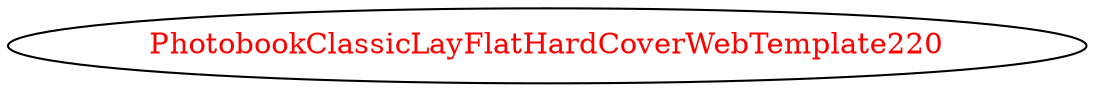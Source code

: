 digraph dependencyGraph {
 concentrate=true;
 ranksep="2.0";
 rankdir="LR"; 
 splines="ortho";
"PhotobookClassicLayFlatHardCoverWebTemplate220" [fontcolor="red"];
}